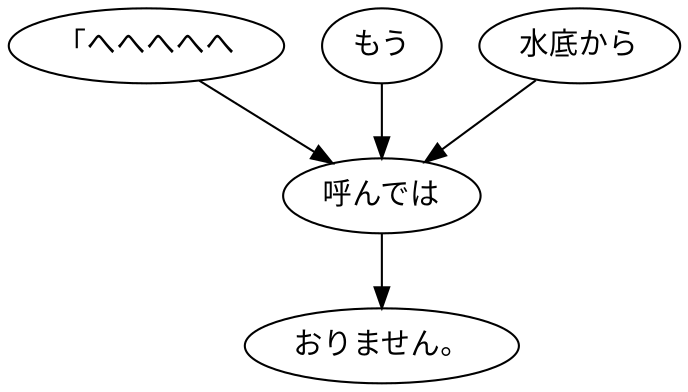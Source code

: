 digraph graph1943 {
	node0 [label="「へへへへへ"];
	node1 [label="もう"];
	node2 [label="水底から"];
	node3 [label="呼んでは"];
	node4 [label="おりません。"];
	node0 -> node3;
	node1 -> node3;
	node2 -> node3;
	node3 -> node4;
}
